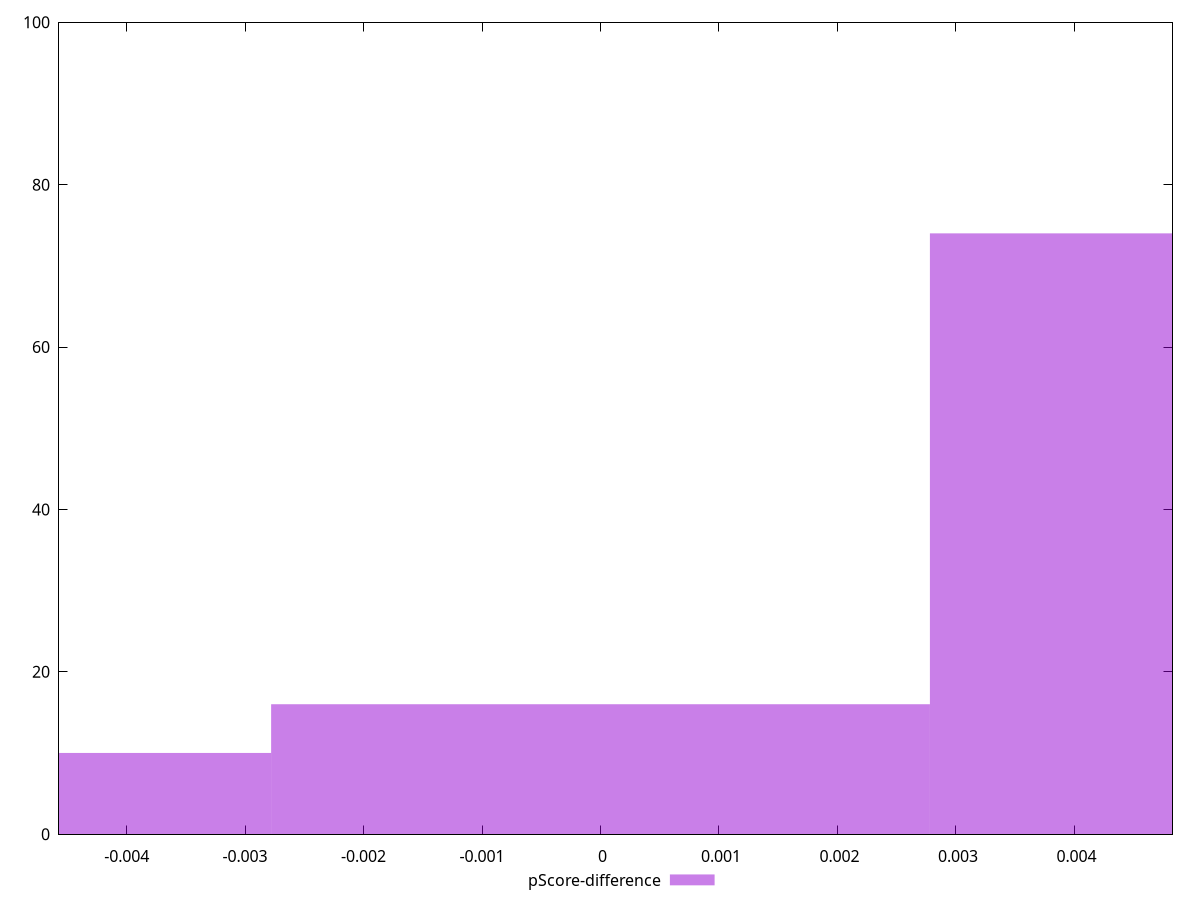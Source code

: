 reset

$pScoreDifference <<EOF
0 16
0.005560689686924729 74
-0.005560689686924729 10
EOF

set key outside below
set boxwidth 0.005560689686924729
set xrange [-0.0045708630158110275:0.004827958132048199]
set yrange [0:100]
set trange [0:100]
set style fill transparent solid 0.5 noborder
set terminal svg size 640, 490 enhanced background rgb 'white'
set output "reports/report_00033_2021-03-01T14-23-16.841Z/interactive/samples/astro-cached/pScore-difference/histogram.svg"

plot $pScoreDifference title "pScore-difference" with boxes

reset
